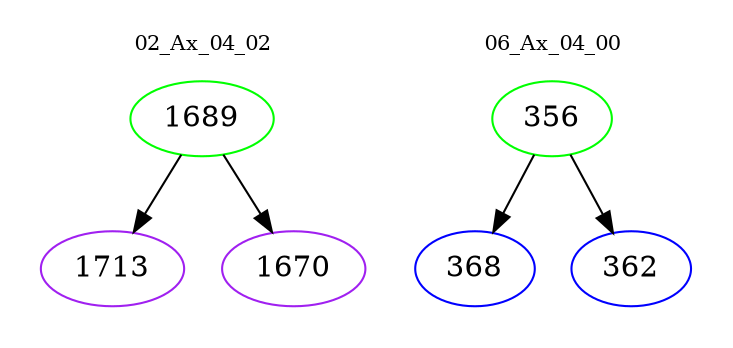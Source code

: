 digraph{
subgraph cluster_0 {
color = white
label = "02_Ax_04_02";
fontsize=10;
T0_1689 [label="1689", color="green"]
T0_1689 -> T0_1713 [color="black"]
T0_1713 [label="1713", color="purple"]
T0_1689 -> T0_1670 [color="black"]
T0_1670 [label="1670", color="purple"]
}
subgraph cluster_1 {
color = white
label = "06_Ax_04_00";
fontsize=10;
T1_356 [label="356", color="green"]
T1_356 -> T1_368 [color="black"]
T1_368 [label="368", color="blue"]
T1_356 -> T1_362 [color="black"]
T1_362 [label="362", color="blue"]
}
}

